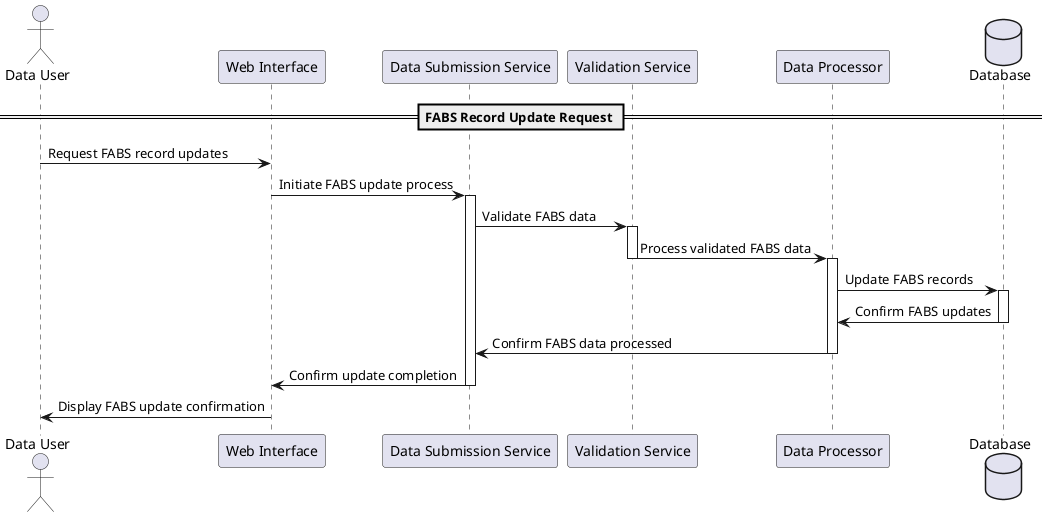 @startuml

actor "Data User" as dataUser
participant "Web Interface" as webInterface
participant "Data Submission Service" as dataSubmission
participant "Validation Service" as validationService
participant "Data Processor" as dataProcessor
database "Database" as db

== FABS Record Update Request ==

dataUser -> webInterface : Request FABS record updates
webInterface -> dataSubmission : Initiate FABS update process
activate dataSubmission

dataSubmission -> validationService : Validate FABS data
activate validationService
validationService -> dataProcessor : Process validated FABS data
deactivate validationService

activate dataProcessor
dataProcessor -> db : Update FABS records
activate db
db -> dataProcessor : Confirm FABS updates
deactivate db

dataProcessor -> dataSubmission : Confirm FABS data processed
deactivate dataProcessor

dataSubmission -> webInterface : Confirm update completion
deactivate dataSubmission

webInterface -> dataUser : Display FABS update confirmation

@enduml